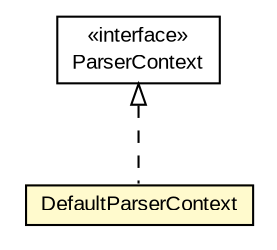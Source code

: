#!/usr/local/bin/dot
#
# Class diagram 
# Generated by UMLGraph version R5_6-24-gf6e263 (http://www.umlgraph.org/)
#

digraph G {
	edge [fontname="arial",fontsize=10,labelfontname="arial",labelfontsize=10];
	node [fontname="arial",fontsize=10,shape=plaintext];
	nodesep=0.25;
	ranksep=0.5;
	// net.trajano.jetng.ParserContext
	c199 [label=<<table title="net.trajano.jetng.ParserContext" border="0" cellborder="1" cellspacing="0" cellpadding="2" port="p" href="../ParserContext.html">
		<tr><td><table border="0" cellspacing="0" cellpadding="1">
<tr><td align="center" balign="center"> &#171;interface&#187; </td></tr>
<tr><td align="center" balign="center"> ParserContext </td></tr>
		</table></td></tr>
		</table>>, URL="../ParserContext.html", fontname="arial", fontcolor="black", fontsize=10.0];
	// net.trajano.jetng.internal.DefaultParserContext
	c210 [label=<<table title="net.trajano.jetng.internal.DefaultParserContext" border="0" cellborder="1" cellspacing="0" cellpadding="2" port="p" bgcolor="lemonChiffon" href="./DefaultParserContext.html">
		<tr><td><table border="0" cellspacing="0" cellpadding="1">
<tr><td align="center" balign="center"> DefaultParserContext </td></tr>
		</table></td></tr>
		</table>>, URL="./DefaultParserContext.html", fontname="arial", fontcolor="black", fontsize=10.0];
	//net.trajano.jetng.internal.DefaultParserContext implements net.trajano.jetng.ParserContext
	c199:p -> c210:p [dir=back,arrowtail=empty,style=dashed];
}

